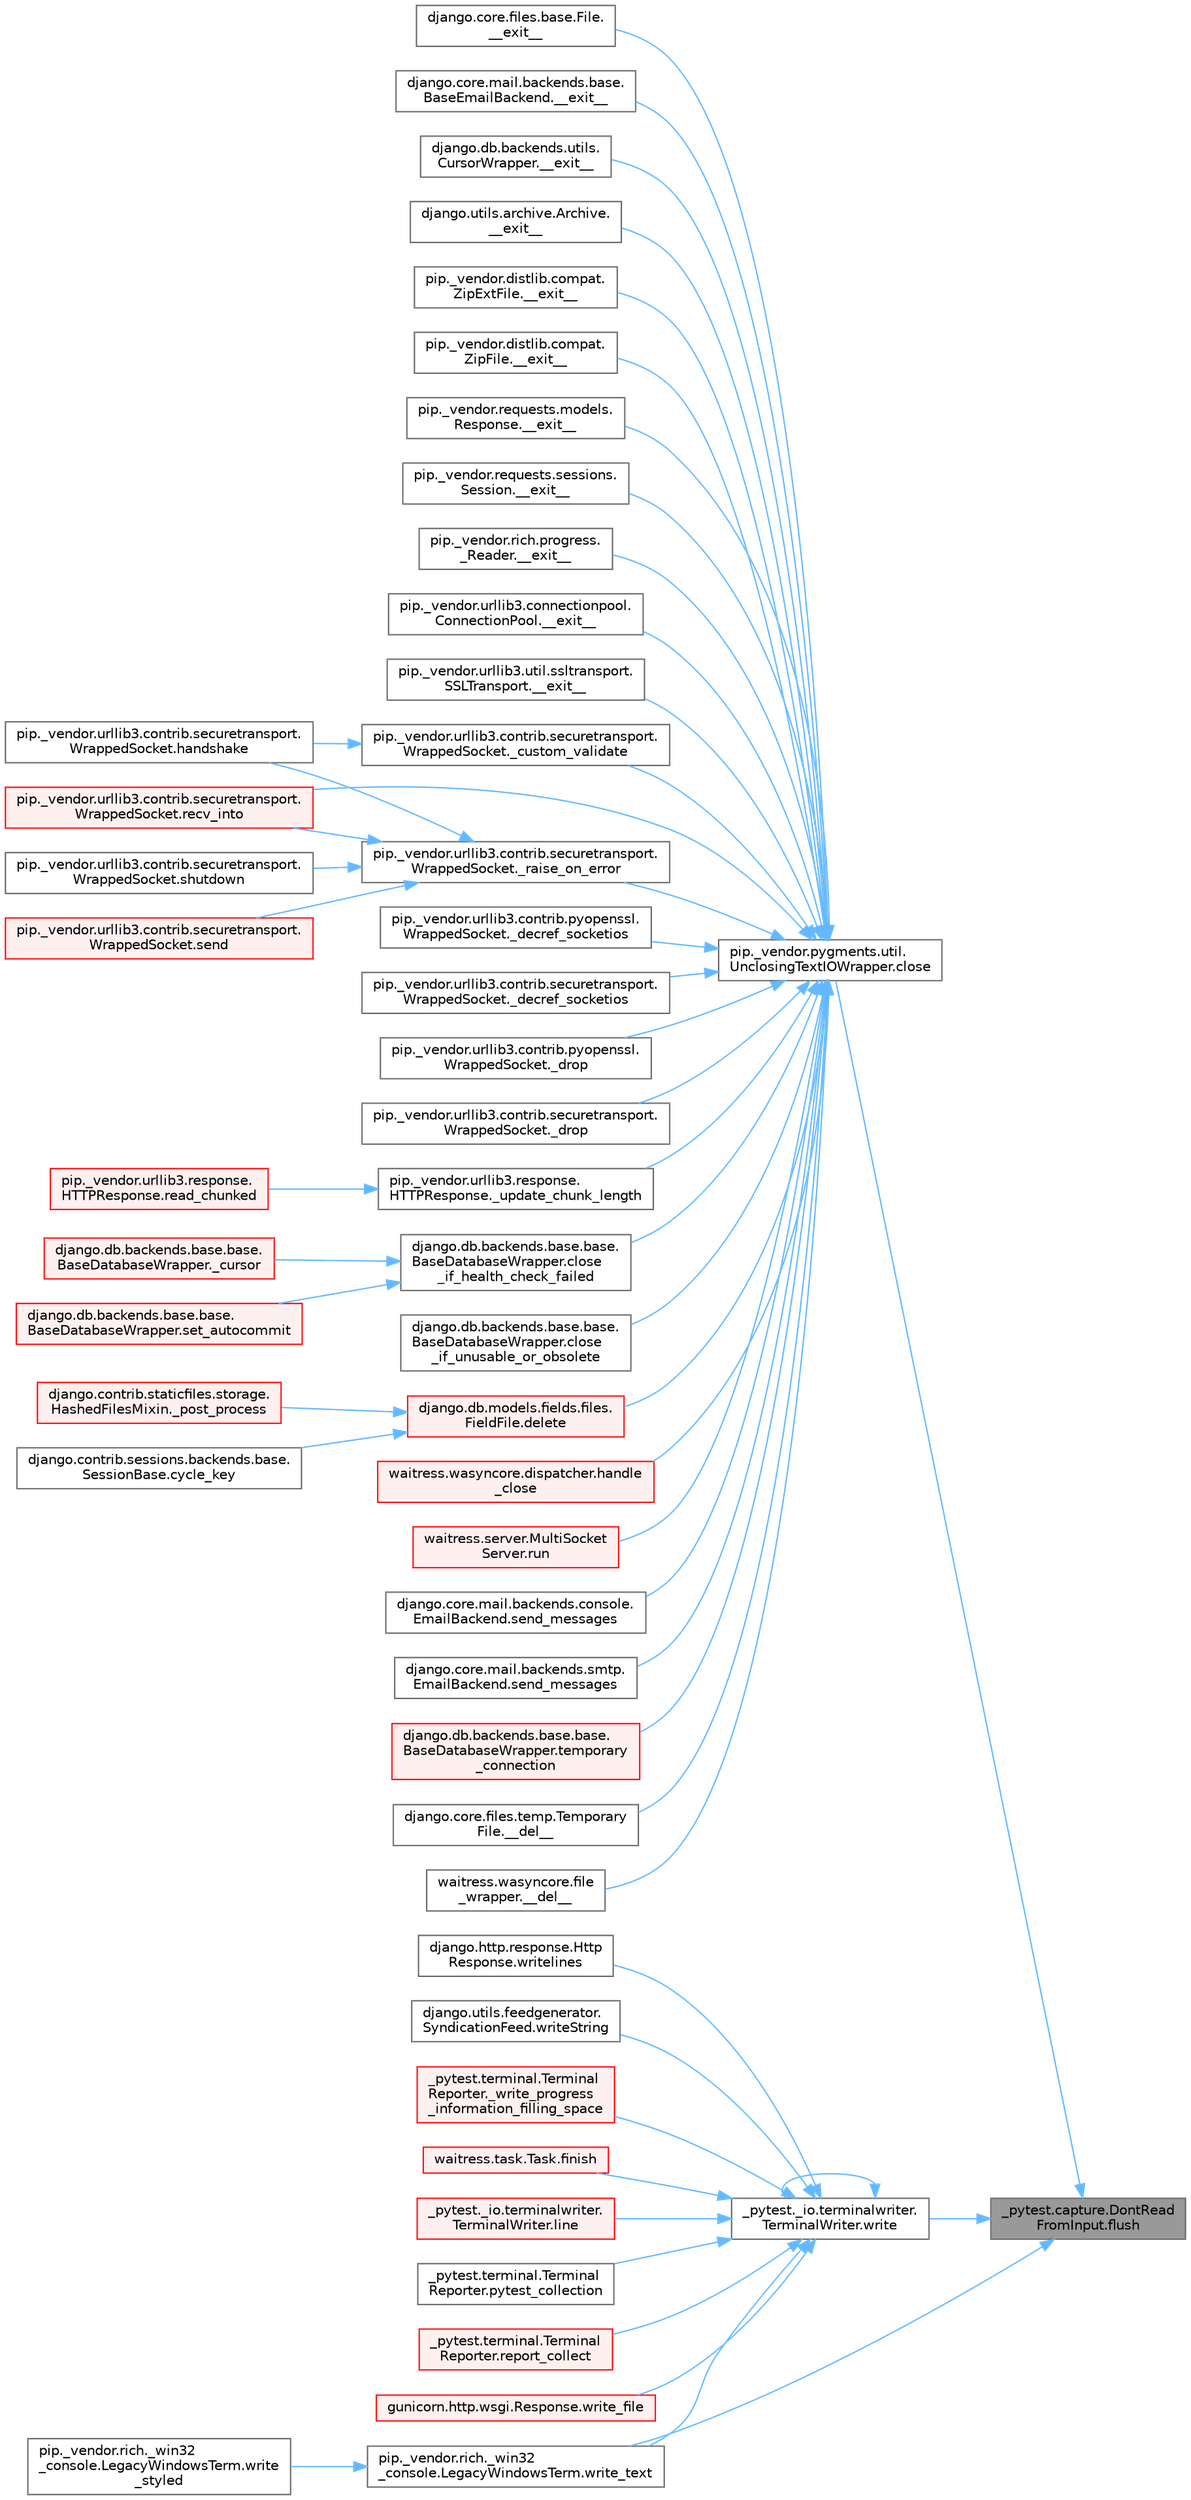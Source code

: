 digraph "_pytest.capture.DontReadFromInput.flush"
{
 // LATEX_PDF_SIZE
  bgcolor="transparent";
  edge [fontname=Helvetica,fontsize=10,labelfontname=Helvetica,labelfontsize=10];
  node [fontname=Helvetica,fontsize=10,shape=box,height=0.2,width=0.4];
  rankdir="RL";
  Node1 [id="Node000001",label="_pytest.capture.DontRead\lFromInput.flush",height=0.2,width=0.4,color="gray40", fillcolor="grey60", style="filled", fontcolor="black",tooltip=" "];
  Node1 -> Node2 [id="edge1_Node000001_Node000002",dir="back",color="steelblue1",style="solid",tooltip=" "];
  Node2 [id="Node000002",label="pip._vendor.pygments.util.\lUnclosingTextIOWrapper.close",height=0.2,width=0.4,color="grey40", fillcolor="white", style="filled",URL="$classpip_1_1__vendor_1_1pygments_1_1util_1_1_unclosing_text_i_o_wrapper.html#a8b7334932e365946b03244a148e50846",tooltip=" "];
  Node2 -> Node3 [id="edge2_Node000002_Node000003",dir="back",color="steelblue1",style="solid",tooltip=" "];
  Node3 [id="Node000003",label="django.core.files.temp.Temporary\lFile.__del__",height=0.2,width=0.4,color="grey40", fillcolor="white", style="filled",URL="$classdjango_1_1core_1_1files_1_1temp_1_1_temporary_file.html#a95809e90e91ff4f43e62813734a1ff5f",tooltip=" "];
  Node2 -> Node4 [id="edge3_Node000002_Node000004",dir="back",color="steelblue1",style="solid",tooltip=" "];
  Node4 [id="Node000004",label="waitress.wasyncore.file\l_wrapper.__del__",height=0.2,width=0.4,color="grey40", fillcolor="white", style="filled",URL="$classwaitress_1_1wasyncore_1_1file__wrapper.html#a4e25ecc24a6210bc5e295c433e632780",tooltip=" "];
  Node2 -> Node5 [id="edge4_Node000002_Node000005",dir="back",color="steelblue1",style="solid",tooltip=" "];
  Node5 [id="Node000005",label="django.core.files.base.File.\l__exit__",height=0.2,width=0.4,color="grey40", fillcolor="white", style="filled",URL="$classdjango_1_1core_1_1files_1_1base_1_1_file.html#ae0b1191c5014d84fee107227495e239c",tooltip=" "];
  Node2 -> Node6 [id="edge5_Node000002_Node000006",dir="back",color="steelblue1",style="solid",tooltip=" "];
  Node6 [id="Node000006",label="django.core.mail.backends.base.\lBaseEmailBackend.__exit__",height=0.2,width=0.4,color="grey40", fillcolor="white", style="filled",URL="$classdjango_1_1core_1_1mail_1_1backends_1_1base_1_1_base_email_backend.html#ab6610ac0ed4aba1a8172e85b59065503",tooltip=" "];
  Node2 -> Node7 [id="edge6_Node000002_Node000007",dir="back",color="steelblue1",style="solid",tooltip=" "];
  Node7 [id="Node000007",label="django.db.backends.utils.\lCursorWrapper.__exit__",height=0.2,width=0.4,color="grey40", fillcolor="white", style="filled",URL="$classdjango_1_1db_1_1backends_1_1utils_1_1_cursor_wrapper.html#a02f5176bb3b2e598d12ac8fdf26f3496",tooltip=" "];
  Node2 -> Node8 [id="edge7_Node000002_Node000008",dir="back",color="steelblue1",style="solid",tooltip=" "];
  Node8 [id="Node000008",label="django.utils.archive.Archive.\l__exit__",height=0.2,width=0.4,color="grey40", fillcolor="white", style="filled",URL="$classdjango_1_1utils_1_1archive_1_1_archive.html#a9a50df9316e6d45236868d7561a13d78",tooltip=" "];
  Node2 -> Node9 [id="edge8_Node000002_Node000009",dir="back",color="steelblue1",style="solid",tooltip=" "];
  Node9 [id="Node000009",label="pip._vendor.distlib.compat.\lZipExtFile.__exit__",height=0.2,width=0.4,color="grey40", fillcolor="white", style="filled",URL="$classpip_1_1__vendor_1_1distlib_1_1compat_1_1_zip_ext_file.html#ad18398fe6a9f5109a3b0a62aa29d830c",tooltip=" "];
  Node2 -> Node10 [id="edge9_Node000002_Node000010",dir="back",color="steelblue1",style="solid",tooltip=" "];
  Node10 [id="Node000010",label="pip._vendor.distlib.compat.\lZipFile.__exit__",height=0.2,width=0.4,color="grey40", fillcolor="white", style="filled",URL="$classpip_1_1__vendor_1_1distlib_1_1compat_1_1_zip_file.html#ae730617981b5947edb5f7838f1caabb4",tooltip=" "];
  Node2 -> Node11 [id="edge10_Node000002_Node000011",dir="back",color="steelblue1",style="solid",tooltip=" "];
  Node11 [id="Node000011",label="pip._vendor.requests.models.\lResponse.__exit__",height=0.2,width=0.4,color="grey40", fillcolor="white", style="filled",URL="$classpip_1_1__vendor_1_1requests_1_1models_1_1_response.html#a1f5f32680ba6cd5002b2c19b7b8b0705",tooltip=" "];
  Node2 -> Node12 [id="edge11_Node000002_Node000012",dir="back",color="steelblue1",style="solid",tooltip=" "];
  Node12 [id="Node000012",label="pip._vendor.requests.sessions.\lSession.__exit__",height=0.2,width=0.4,color="grey40", fillcolor="white", style="filled",URL="$classpip_1_1__vendor_1_1requests_1_1sessions_1_1_session.html#aa063240820ab2fc28ed471a014a47963",tooltip=" "];
  Node2 -> Node13 [id="edge12_Node000002_Node000013",dir="back",color="steelblue1",style="solid",tooltip=" "];
  Node13 [id="Node000013",label="pip._vendor.rich.progress.\l_Reader.__exit__",height=0.2,width=0.4,color="grey40", fillcolor="white", style="filled",URL="$classpip_1_1__vendor_1_1rich_1_1progress_1_1___reader.html#a82781ca9c3ea0f5a0a3f9bd309e05b85",tooltip=" "];
  Node2 -> Node14 [id="edge13_Node000002_Node000014",dir="back",color="steelblue1",style="solid",tooltip=" "];
  Node14 [id="Node000014",label="pip._vendor.urllib3.connectionpool.\lConnectionPool.__exit__",height=0.2,width=0.4,color="grey40", fillcolor="white", style="filled",URL="$classpip_1_1__vendor_1_1urllib3_1_1connectionpool_1_1_connection_pool.html#adfa39f03564a54c98c18206145aa9d0f",tooltip=" "];
  Node2 -> Node15 [id="edge14_Node000002_Node000015",dir="back",color="steelblue1",style="solid",tooltip=" "];
  Node15 [id="Node000015",label="pip._vendor.urllib3.util.ssltransport.\lSSLTransport.__exit__",height=0.2,width=0.4,color="grey40", fillcolor="white", style="filled",URL="$classpip_1_1__vendor_1_1urllib3_1_1util_1_1ssltransport_1_1_s_s_l_transport.html#ae3f2aec625e9a75bbcd96b467cf3b7fd",tooltip=" "];
  Node2 -> Node16 [id="edge15_Node000002_Node000016",dir="back",color="steelblue1",style="solid",tooltip=" "];
  Node16 [id="Node000016",label="pip._vendor.urllib3.contrib.securetransport.\lWrappedSocket._custom_validate",height=0.2,width=0.4,color="grey40", fillcolor="white", style="filled",URL="$classpip_1_1__vendor_1_1urllib3_1_1contrib_1_1securetransport_1_1_wrapped_socket.html#a792d7036b5574cd74ffbf75a1d40e8ea",tooltip=" "];
  Node16 -> Node17 [id="edge16_Node000016_Node000017",dir="back",color="steelblue1",style="solid",tooltip=" "];
  Node17 [id="Node000017",label="pip._vendor.urllib3.contrib.securetransport.\lWrappedSocket.handshake",height=0.2,width=0.4,color="grey40", fillcolor="white", style="filled",URL="$classpip_1_1__vendor_1_1urllib3_1_1contrib_1_1securetransport_1_1_wrapped_socket.html#ac0de046ad30d232ba19920b348f1b1e3",tooltip=" "];
  Node2 -> Node18 [id="edge17_Node000002_Node000018",dir="back",color="steelblue1",style="solid",tooltip=" "];
  Node18 [id="Node000018",label="pip._vendor.urllib3.contrib.pyopenssl.\lWrappedSocket._decref_socketios",height=0.2,width=0.4,color="grey40", fillcolor="white", style="filled",URL="$classpip_1_1__vendor_1_1urllib3_1_1contrib_1_1pyopenssl_1_1_wrapped_socket.html#a852978001c35f19a5668b6b635b4d466",tooltip=" "];
  Node2 -> Node19 [id="edge18_Node000002_Node000019",dir="back",color="steelblue1",style="solid",tooltip=" "];
  Node19 [id="Node000019",label="pip._vendor.urllib3.contrib.securetransport.\lWrappedSocket._decref_socketios",height=0.2,width=0.4,color="grey40", fillcolor="white", style="filled",URL="$classpip_1_1__vendor_1_1urllib3_1_1contrib_1_1securetransport_1_1_wrapped_socket.html#aece833c51ea926f1a23410d725e8e0bc",tooltip=" "];
  Node2 -> Node20 [id="edge19_Node000002_Node000020",dir="back",color="steelblue1",style="solid",tooltip=" "];
  Node20 [id="Node000020",label="pip._vendor.urllib3.contrib.pyopenssl.\lWrappedSocket._drop",height=0.2,width=0.4,color="grey40", fillcolor="white", style="filled",URL="$classpip_1_1__vendor_1_1urllib3_1_1contrib_1_1pyopenssl_1_1_wrapped_socket.html#a7d3e248bcf60a9d8606bbcde69f785f5",tooltip=" "];
  Node2 -> Node21 [id="edge20_Node000002_Node000021",dir="back",color="steelblue1",style="solid",tooltip=" "];
  Node21 [id="Node000021",label="pip._vendor.urllib3.contrib.securetransport.\lWrappedSocket._drop",height=0.2,width=0.4,color="grey40", fillcolor="white", style="filled",URL="$classpip_1_1__vendor_1_1urllib3_1_1contrib_1_1securetransport_1_1_wrapped_socket.html#aa5120335fca67c7dd6cc4b1cf6d7e74f",tooltip=" "];
  Node2 -> Node22 [id="edge21_Node000002_Node000022",dir="back",color="steelblue1",style="solid",tooltip=" "];
  Node22 [id="Node000022",label="pip._vendor.urllib3.contrib.securetransport.\lWrappedSocket._raise_on_error",height=0.2,width=0.4,color="grey40", fillcolor="white", style="filled",URL="$classpip_1_1__vendor_1_1urllib3_1_1contrib_1_1securetransport_1_1_wrapped_socket.html#ae89ceec48b026fbcf5e9888ee21e0c09",tooltip=" "];
  Node22 -> Node17 [id="edge22_Node000022_Node000017",dir="back",color="steelblue1",style="solid",tooltip=" "];
  Node22 -> Node23 [id="edge23_Node000022_Node000023",dir="back",color="steelblue1",style="solid",tooltip=" "];
  Node23 [id="Node000023",label="pip._vendor.urllib3.contrib.securetransport.\lWrappedSocket.recv_into",height=0.2,width=0.4,color="red", fillcolor="#FFF0F0", style="filled",URL="$classpip_1_1__vendor_1_1urllib3_1_1contrib_1_1securetransport_1_1_wrapped_socket.html#aedfc3cd814ef6075e6907e05860b45d6",tooltip=" "];
  Node22 -> Node30 [id="edge24_Node000022_Node000030",dir="back",color="steelblue1",style="solid",tooltip=" "];
  Node30 [id="Node000030",label="pip._vendor.urllib3.contrib.securetransport.\lWrappedSocket.send",height=0.2,width=0.4,color="red", fillcolor="#FFF0F0", style="filled",URL="$classpip_1_1__vendor_1_1urllib3_1_1contrib_1_1securetransport_1_1_wrapped_socket.html#afefa6637ff2836086372e94b4872b076",tooltip=" "];
  Node22 -> Node3178 [id="edge25_Node000022_Node003178",dir="back",color="steelblue1",style="solid",tooltip=" "];
  Node3178 [id="Node003178",label="pip._vendor.urllib3.contrib.securetransport.\lWrappedSocket.shutdown",height=0.2,width=0.4,color="grey40", fillcolor="white", style="filled",URL="$classpip_1_1__vendor_1_1urllib3_1_1contrib_1_1securetransport_1_1_wrapped_socket.html#a79f6f2e4ac70c666d900fead9d4d577d",tooltip=" "];
  Node2 -> Node260 [id="edge26_Node000002_Node000260",dir="back",color="steelblue1",style="solid",tooltip=" "];
  Node260 [id="Node000260",label="pip._vendor.urllib3.response.\lHTTPResponse._update_chunk_length",height=0.2,width=0.4,color="grey40", fillcolor="white", style="filled",URL="$classpip_1_1__vendor_1_1urllib3_1_1response_1_1_h_t_t_p_response.html#adbdd73c32bc7b36f2120d5ab8189e8d8",tooltip=" "];
  Node260 -> Node261 [id="edge27_Node000260_Node000261",dir="back",color="steelblue1",style="solid",tooltip=" "];
  Node261 [id="Node000261",label="pip._vendor.urllib3.response.\lHTTPResponse.read_chunked",height=0.2,width=0.4,color="red", fillcolor="#FFF0F0", style="filled",URL="$classpip_1_1__vendor_1_1urllib3_1_1response_1_1_h_t_t_p_response.html#a6d821d8da48e729768e93a7058db6d8e",tooltip=" "];
  Node2 -> Node271 [id="edge28_Node000002_Node000271",dir="back",color="steelblue1",style="solid",tooltip=" "];
  Node271 [id="Node000271",label="django.db.backends.base.base.\lBaseDatabaseWrapper.close\l_if_health_check_failed",height=0.2,width=0.4,color="grey40", fillcolor="white", style="filled",URL="$classdjango_1_1db_1_1backends_1_1base_1_1base_1_1_base_database_wrapper.html#a3f4d11734d2da94781f00468b6bd3981",tooltip=" "];
  Node271 -> Node272 [id="edge29_Node000271_Node000272",dir="back",color="steelblue1",style="solid",tooltip=" "];
  Node272 [id="Node000272",label="django.db.backends.base.base.\lBaseDatabaseWrapper._cursor",height=0.2,width=0.4,color="red", fillcolor="#FFF0F0", style="filled",URL="$classdjango_1_1db_1_1backends_1_1base_1_1base_1_1_base_database_wrapper.html#a4ab6e7f33d17ad7228f40516ace60c5f",tooltip=" "];
  Node271 -> Node328 [id="edge30_Node000271_Node000328",dir="back",color="steelblue1",style="solid",tooltip=" "];
  Node328 [id="Node000328",label="django.db.backends.base.base.\lBaseDatabaseWrapper.set_autocommit",height=0.2,width=0.4,color="red", fillcolor="#FFF0F0", style="filled",URL="$classdjango_1_1db_1_1backends_1_1base_1_1base_1_1_base_database_wrapper.html#ab1e9f32c123e4ccc36e4e7ae370d4fc2",tooltip=" "];
  Node2 -> Node434 [id="edge31_Node000002_Node000434",dir="back",color="steelblue1",style="solid",tooltip=" "];
  Node434 [id="Node000434",label="django.db.backends.base.base.\lBaseDatabaseWrapper.close\l_if_unusable_or_obsolete",height=0.2,width=0.4,color="grey40", fillcolor="white", style="filled",URL="$classdjango_1_1db_1_1backends_1_1base_1_1base_1_1_base_database_wrapper.html#a599dfc5a8da20da69ffa5a94869dad01",tooltip=" "];
  Node2 -> Node435 [id="edge32_Node000002_Node000435",dir="back",color="steelblue1",style="solid",tooltip=" "];
  Node435 [id="Node000435",label="django.db.models.fields.files.\lFieldFile.delete",height=0.2,width=0.4,color="red", fillcolor="#FFF0F0", style="filled",URL="$classdjango_1_1db_1_1models_1_1fields_1_1files_1_1_field_file.html#a9ceb820ca3d1263f793b61694dbc8214",tooltip=" "];
  Node435 -> Node92 [id="edge33_Node000435_Node000092",dir="back",color="steelblue1",style="solid",tooltip=" "];
  Node92 [id="Node000092",label="django.contrib.staticfiles.storage.\lHashedFilesMixin._post_process",height=0.2,width=0.4,color="red", fillcolor="#FFF0F0", style="filled",URL="$classdjango_1_1contrib_1_1staticfiles_1_1storage_1_1_hashed_files_mixin.html#aa0c820223a4e686edd5d2c333d5a9336",tooltip=" "];
  Node435 -> Node94 [id="edge34_Node000435_Node000094",dir="back",color="steelblue1",style="solid",tooltip=" "];
  Node94 [id="Node000094",label="django.contrib.sessions.backends.base.\lSessionBase.cycle_key",height=0.2,width=0.4,color="grey40", fillcolor="white", style="filled",URL="$classdjango_1_1contrib_1_1sessions_1_1backends_1_1base_1_1_session_base.html#a6955e9bebe4e5b7d463bccfcf9181016",tooltip=" "];
  Node2 -> Node436 [id="edge35_Node000002_Node000436",dir="back",color="steelblue1",style="solid",tooltip=" "];
  Node436 [id="Node000436",label="waitress.wasyncore.dispatcher.handle\l_close",height=0.2,width=0.4,color="red", fillcolor="#FFF0F0", style="filled",URL="$classwaitress_1_1wasyncore_1_1dispatcher.html#a3aa67ce99ade5536c206ebc997189803",tooltip=" "];
  Node2 -> Node23 [id="edge36_Node000002_Node000023",dir="back",color="steelblue1",style="solid",tooltip=" "];
  Node2 -> Node1624 [id="edge37_Node000002_Node001624",dir="back",color="steelblue1",style="solid",tooltip=" "];
  Node1624 [id="Node001624",label="waitress.server.MultiSocket\lServer.run",height=0.2,width=0.4,color="red", fillcolor="#FFF0F0", style="filled",URL="$classwaitress_1_1server_1_1_multi_socket_server.html#ab67cbf2d39ebd4060101ae1cbb6bec51",tooltip=" "];
  Node2 -> Node1390 [id="edge38_Node000002_Node001390",dir="back",color="steelblue1",style="solid",tooltip=" "];
  Node1390 [id="Node001390",label="django.core.mail.backends.console.\lEmailBackend.send_messages",height=0.2,width=0.4,color="grey40", fillcolor="white", style="filled",URL="$classdjango_1_1core_1_1mail_1_1backends_1_1console_1_1_email_backend.html#ae3c7f922df87a228638e98cbb97a3deb",tooltip=" "];
  Node2 -> Node1391 [id="edge39_Node000002_Node001391",dir="back",color="steelblue1",style="solid",tooltip=" "];
  Node1391 [id="Node001391",label="django.core.mail.backends.smtp.\lEmailBackend.send_messages",height=0.2,width=0.4,color="grey40", fillcolor="white", style="filled",URL="$classdjango_1_1core_1_1mail_1_1backends_1_1smtp_1_1_email_backend.html#a0d829964e867581b24047266e5c3dca6",tooltip=" "];
  Node2 -> Node1625 [id="edge40_Node000002_Node001625",dir="back",color="steelblue1",style="solid",tooltip=" "];
  Node1625 [id="Node001625",label="django.db.backends.base.base.\lBaseDatabaseWrapper.temporary\l_connection",height=0.2,width=0.4,color="red", fillcolor="#FFF0F0", style="filled",URL="$classdjango_1_1db_1_1backends_1_1base_1_1base_1_1_base_database_wrapper.html#a605fd92d7af39b1b987426a269121b0c",tooltip=" "];
  Node1 -> Node97 [id="edge41_Node000001_Node000097",dir="back",color="steelblue1",style="solid",tooltip=" "];
  Node97 [id="Node000097",label="_pytest._io.terminalwriter.\lTerminalWriter.write",height=0.2,width=0.4,color="grey40", fillcolor="white", style="filled",URL="$class__pytest_1_1__io_1_1terminalwriter_1_1_terminal_writer.html#ab011b237aec5bafbe3761ee6eceaa5b1",tooltip=" "];
  Node97 -> Node98 [id="edge42_Node000097_Node000098",dir="back",color="steelblue1",style="solid",tooltip=" "];
  Node98 [id="Node000098",label="_pytest.terminal.Terminal\lReporter._write_progress\l_information_filling_space",height=0.2,width=0.4,color="red", fillcolor="#FFF0F0", style="filled",URL="$class__pytest_1_1terminal_1_1_terminal_reporter.html#a915f19bb955611b65c211c611c4568b1",tooltip=" "];
  Node97 -> Node101 [id="edge43_Node000097_Node000101",dir="back",color="steelblue1",style="solid",tooltip=" "];
  Node101 [id="Node000101",label="waitress.task.Task.finish",height=0.2,width=0.4,color="red", fillcolor="#FFF0F0", style="filled",URL="$classwaitress_1_1task_1_1_task.html#a1e94739ac27e14a159d0e17c6d3e54b2",tooltip=" "];
  Node97 -> Node170 [id="edge44_Node000097_Node000170",dir="back",color="steelblue1",style="solid",tooltip=" "];
  Node170 [id="Node000170",label="_pytest._io.terminalwriter.\lTerminalWriter.line",height=0.2,width=0.4,color="red", fillcolor="#FFF0F0", style="filled",URL="$class__pytest_1_1__io_1_1terminalwriter_1_1_terminal_writer.html#a70c206b6c71b946771673c95d93d5d5a",tooltip=" "];
  Node97 -> Node445 [id="edge45_Node000097_Node000445",dir="back",color="steelblue1",style="solid",tooltip=" "];
  Node445 [id="Node000445",label="_pytest.terminal.Terminal\lReporter.pytest_collection",height=0.2,width=0.4,color="grey40", fillcolor="white", style="filled",URL="$class__pytest_1_1terminal_1_1_terminal_reporter.html#a1c7fd0ed91d4a12bb30c452d893e467f",tooltip=" "];
  Node97 -> Node447 [id="edge46_Node000097_Node000447",dir="back",color="steelblue1",style="solid",tooltip=" "];
  Node447 [id="Node000447",label="_pytest.terminal.Terminal\lReporter.report_collect",height=0.2,width=0.4,color="red", fillcolor="#FFF0F0", style="filled",URL="$class__pytest_1_1terminal_1_1_terminal_reporter.html#a8aaee1238de041e936a2d65c80d5458b",tooltip=" "];
  Node97 -> Node97 [id="edge47_Node000097_Node000097",dir="back",color="steelblue1",style="solid",tooltip=" "];
  Node97 -> Node451 [id="edge48_Node000097_Node000451",dir="back",color="steelblue1",style="solid",tooltip=" "];
  Node451 [id="Node000451",label="gunicorn.http.wsgi.Response.write_file",height=0.2,width=0.4,color="red", fillcolor="#FFF0F0", style="filled",URL="$classgunicorn_1_1http_1_1wsgi_1_1_response.html#a469fe7554d4ffcd4dd1497f24d216329",tooltip=" "];
  Node97 -> Node268 [id="edge49_Node000097_Node000268",dir="back",color="steelblue1",style="solid",tooltip=" "];
  Node268 [id="Node000268",label="pip._vendor.rich._win32\l_console.LegacyWindowsTerm.write_text",height=0.2,width=0.4,color="grey40", fillcolor="white", style="filled",URL="$classpip_1_1__vendor_1_1rich_1_1__win32__console_1_1_legacy_windows_term.html#a285165149598e15cac2caf4d03385612",tooltip=" "];
  Node268 -> Node269 [id="edge50_Node000268_Node000269",dir="back",color="steelblue1",style="solid",tooltip=" "];
  Node269 [id="Node000269",label="pip._vendor.rich._win32\l_console.LegacyWindowsTerm.write\l_styled",height=0.2,width=0.4,color="grey40", fillcolor="white", style="filled",URL="$classpip_1_1__vendor_1_1rich_1_1__win32__console_1_1_legacy_windows_term.html#a6c68d312ebee6e27cb3e871496da2c42",tooltip=" "];
  Node97 -> Node453 [id="edge51_Node000097_Node000453",dir="back",color="steelblue1",style="solid",tooltip=" "];
  Node453 [id="Node000453",label="django.http.response.Http\lResponse.writelines",height=0.2,width=0.4,color="grey40", fillcolor="white", style="filled",URL="$classdjango_1_1http_1_1response_1_1_http_response.html#aceaa0c2997dfd21c34c44056e7292914",tooltip=" "];
  Node97 -> Node454 [id="edge52_Node000097_Node000454",dir="back",color="steelblue1",style="solid",tooltip=" "];
  Node454 [id="Node000454",label="django.utils.feedgenerator.\lSyndicationFeed.writeString",height=0.2,width=0.4,color="grey40", fillcolor="white", style="filled",URL="$classdjango_1_1utils_1_1feedgenerator_1_1_syndication_feed.html#a78aa2a245467085cb79cdca0dc35f677",tooltip=" "];
  Node1 -> Node268 [id="edge53_Node000001_Node000268",dir="back",color="steelblue1",style="solid",tooltip=" "];
}
